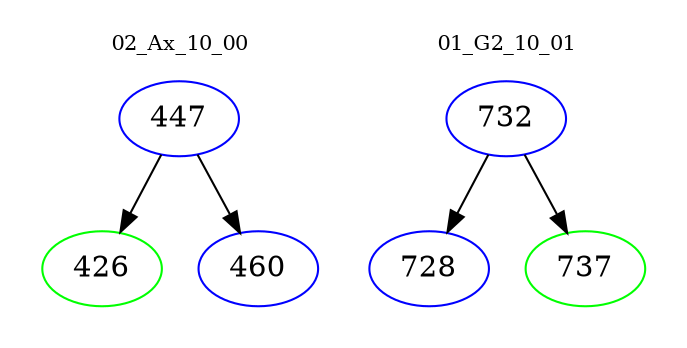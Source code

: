 digraph{
subgraph cluster_0 {
color = white
label = "02_Ax_10_00";
fontsize=10;
T0_447 [label="447", color="blue"]
T0_447 -> T0_426 [color="black"]
T0_426 [label="426", color="green"]
T0_447 -> T0_460 [color="black"]
T0_460 [label="460", color="blue"]
}
subgraph cluster_1 {
color = white
label = "01_G2_10_01";
fontsize=10;
T1_732 [label="732", color="blue"]
T1_732 -> T1_728 [color="black"]
T1_728 [label="728", color="blue"]
T1_732 -> T1_737 [color="black"]
T1_737 [label="737", color="green"]
}
}
